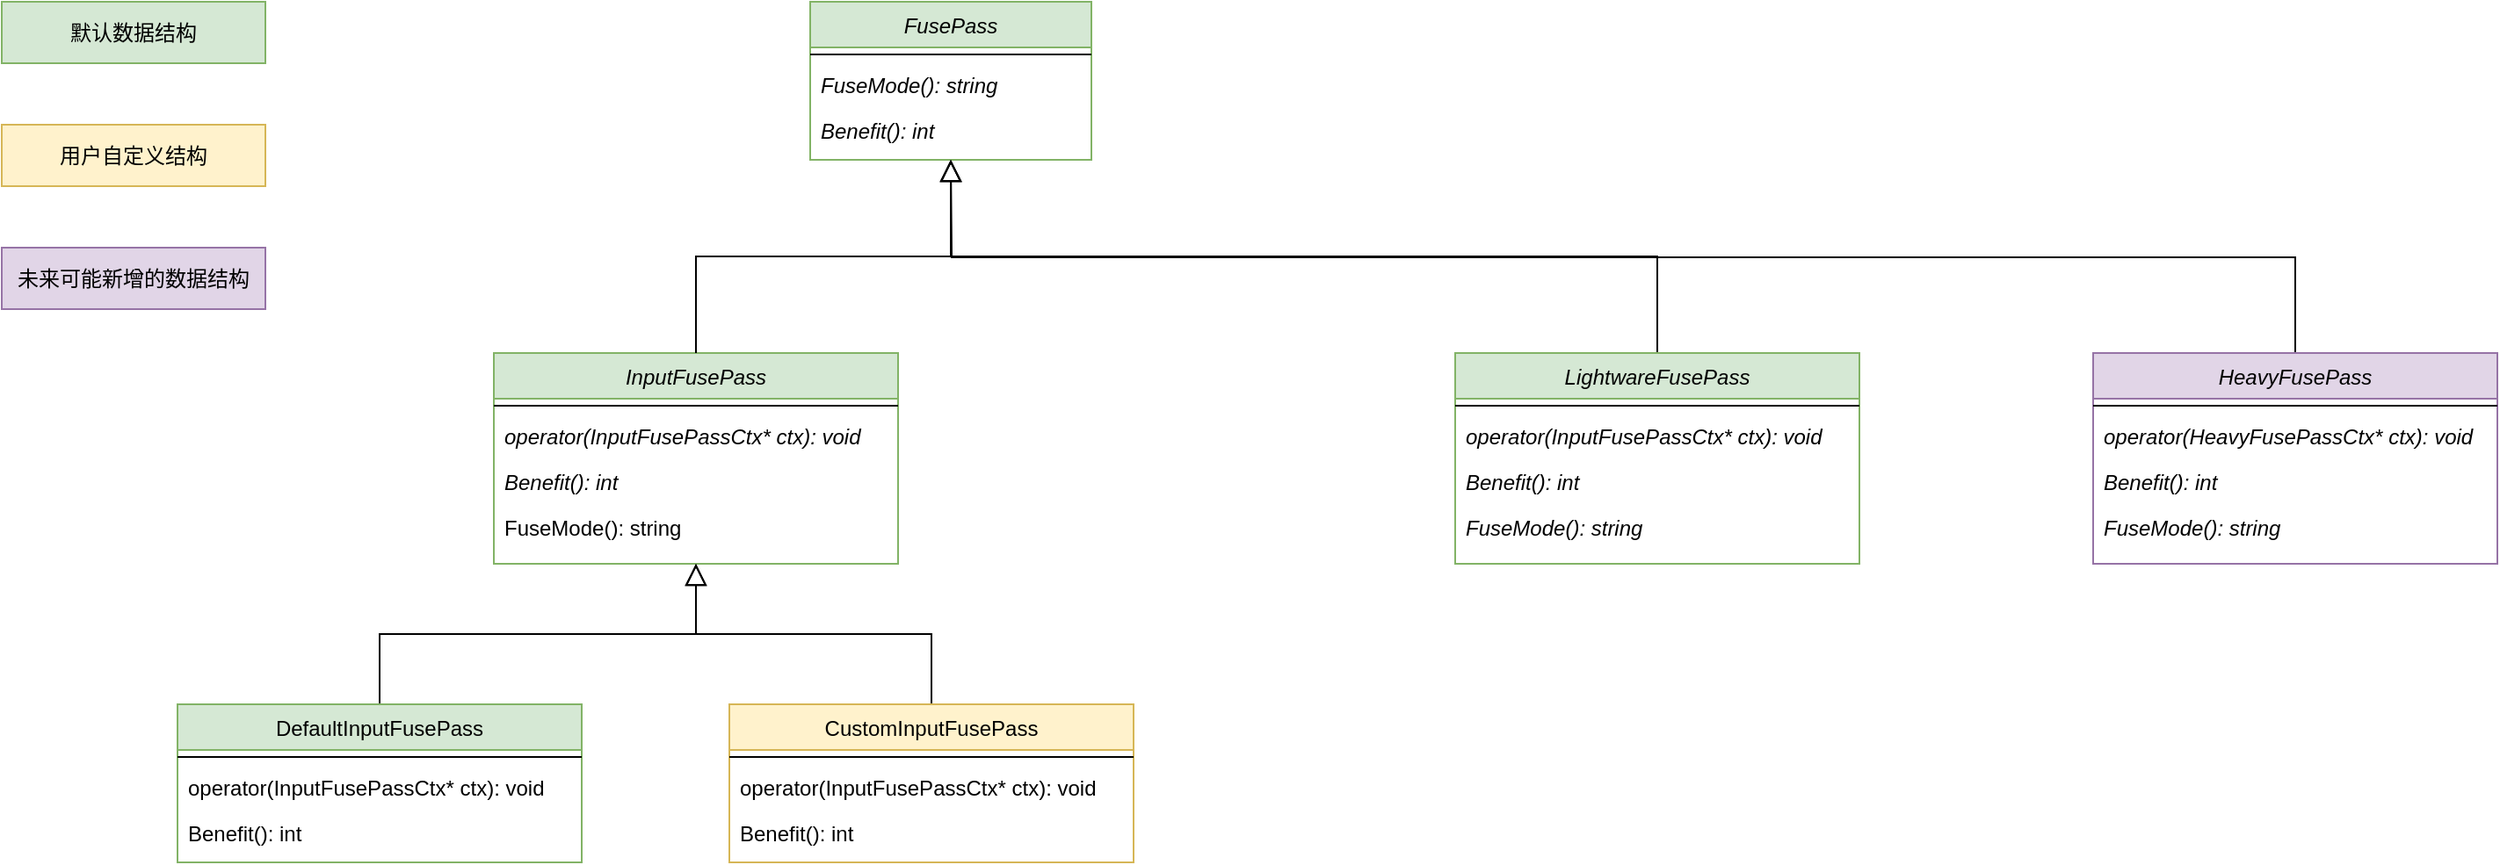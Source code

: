 <mxfile version="21.5.0" type="github">
  <diagram id="C5RBs43oDa-KdzZeNtuy" name="Page-1">
    <mxGraphModel dx="954" dy="509" grid="1" gridSize="10" guides="1" tooltips="1" connect="1" arrows="1" fold="1" page="1" pageScale="1" pageWidth="827" pageHeight="1169" math="0" shadow="0">
      <root>
        <mxCell id="WIyWlLk6GJQsqaUBKTNV-0" />
        <mxCell id="WIyWlLk6GJQsqaUBKTNV-1" parent="WIyWlLk6GJQsqaUBKTNV-0" />
        <mxCell id="zkfFHV4jXpPFQw0GAbJ--0" value="FusePass" style="swimlane;fontStyle=2;align=center;verticalAlign=top;childLayout=stackLayout;horizontal=1;startSize=26;horizontalStack=0;resizeParent=1;resizeLast=0;collapsible=1;marginBottom=0;rounded=0;shadow=0;strokeWidth=1;fillColor=#d5e8d4;strokeColor=#82b366;" parent="WIyWlLk6GJQsqaUBKTNV-1" vertex="1">
          <mxGeometry x="460" y="50" width="160" height="90" as="geometry">
            <mxRectangle x="230" y="140" width="160" height="26" as="alternateBounds" />
          </mxGeometry>
        </mxCell>
        <mxCell id="zkfFHV4jXpPFQw0GAbJ--4" value="" style="line;html=1;strokeWidth=1;align=left;verticalAlign=middle;spacingTop=-1;spacingLeft=3;spacingRight=3;rotatable=0;labelPosition=right;points=[];portConstraint=eastwest;" parent="zkfFHV4jXpPFQw0GAbJ--0" vertex="1">
          <mxGeometry y="26" width="160" height="8" as="geometry" />
        </mxCell>
        <mxCell id="zkfFHV4jXpPFQw0GAbJ--5" value="FuseMode(): string" style="text;align=left;verticalAlign=top;spacingLeft=4;spacingRight=4;overflow=hidden;rotatable=0;points=[[0,0.5],[1,0.5]];portConstraint=eastwest;fontStyle=2" parent="zkfFHV4jXpPFQw0GAbJ--0" vertex="1">
          <mxGeometry y="34" width="160" height="26" as="geometry" />
        </mxCell>
        <mxCell id="BLyfXcpBKMJjdkIK_ONK-0" value="Benefit(): int" style="text;align=left;verticalAlign=top;spacingLeft=4;spacingRight=4;overflow=hidden;rotatable=0;points=[[0,0.5],[1,0.5]];portConstraint=eastwest;fontStyle=2" vertex="1" parent="zkfFHV4jXpPFQw0GAbJ--0">
          <mxGeometry y="60" width="160" height="26" as="geometry" />
        </mxCell>
        <mxCell id="zkfFHV4jXpPFQw0GAbJ--6" value="InputFusePass" style="swimlane;fontStyle=2;align=center;verticalAlign=top;childLayout=stackLayout;horizontal=1;startSize=26;horizontalStack=0;resizeParent=1;resizeLast=0;collapsible=1;marginBottom=0;rounded=0;shadow=0;strokeWidth=1;fillColor=#d5e8d4;strokeColor=#82b366;" parent="WIyWlLk6GJQsqaUBKTNV-1" vertex="1">
          <mxGeometry x="280" y="250" width="230" height="120" as="geometry">
            <mxRectangle x="130" y="380" width="160" height="26" as="alternateBounds" />
          </mxGeometry>
        </mxCell>
        <mxCell id="zkfFHV4jXpPFQw0GAbJ--9" value="" style="line;html=1;strokeWidth=1;align=left;verticalAlign=middle;spacingTop=-1;spacingLeft=3;spacingRight=3;rotatable=0;labelPosition=right;points=[];portConstraint=eastwest;" parent="zkfFHV4jXpPFQw0GAbJ--6" vertex="1">
          <mxGeometry y="26" width="230" height="8" as="geometry" />
        </mxCell>
        <mxCell id="BLyfXcpBKMJjdkIK_ONK-1" value="operator(InputFusePassCtx* ctx): void" style="text;align=left;verticalAlign=top;spacingLeft=4;spacingRight=4;overflow=hidden;rotatable=0;points=[[0,0.5],[1,0.5]];portConstraint=eastwest;fontStyle=2" vertex="1" parent="zkfFHV4jXpPFQw0GAbJ--6">
          <mxGeometry y="34" width="230" height="26" as="geometry" />
        </mxCell>
        <mxCell id="BLyfXcpBKMJjdkIK_ONK-3" value="Benefit(): int" style="text;align=left;verticalAlign=top;spacingLeft=4;spacingRight=4;overflow=hidden;rotatable=0;points=[[0,0.5],[1,0.5]];portConstraint=eastwest;fontStyle=2" vertex="1" parent="zkfFHV4jXpPFQw0GAbJ--6">
          <mxGeometry y="60" width="230" height="26" as="geometry" />
        </mxCell>
        <mxCell id="BLyfXcpBKMJjdkIK_ONK-2" value="FuseMode(): string" style="text;align=left;verticalAlign=top;spacingLeft=4;spacingRight=4;overflow=hidden;rotatable=0;points=[[0,0.5],[1,0.5]];portConstraint=eastwest;fontStyle=0" vertex="1" parent="zkfFHV4jXpPFQw0GAbJ--6">
          <mxGeometry y="86" width="230" height="26" as="geometry" />
        </mxCell>
        <mxCell id="zkfFHV4jXpPFQw0GAbJ--12" value="" style="endArrow=block;endSize=10;endFill=0;shadow=0;strokeWidth=1;rounded=0;edgeStyle=elbowEdgeStyle;elbow=vertical;" parent="WIyWlLk6GJQsqaUBKTNV-1" source="zkfFHV4jXpPFQw0GAbJ--6" target="zkfFHV4jXpPFQw0GAbJ--0" edge="1">
          <mxGeometry width="160" relative="1" as="geometry">
            <mxPoint x="440" y="133" as="sourcePoint" />
            <mxPoint x="440" y="133" as="targetPoint" />
          </mxGeometry>
        </mxCell>
        <mxCell id="zkfFHV4jXpPFQw0GAbJ--16" value="" style="endArrow=block;endSize=10;endFill=0;shadow=0;strokeWidth=1;rounded=0;edgeStyle=elbowEdgeStyle;elbow=vertical;exitX=0.5;exitY=0;exitDx=0;exitDy=0;" parent="WIyWlLk6GJQsqaUBKTNV-1" source="BLyfXcpBKMJjdkIK_ONK-31" target="zkfFHV4jXpPFQw0GAbJ--0" edge="1">
          <mxGeometry width="160" relative="1" as="geometry">
            <mxPoint x="700" y="250" as="sourcePoint" />
            <mxPoint x="550" y="201" as="targetPoint" />
          </mxGeometry>
        </mxCell>
        <mxCell id="BLyfXcpBKMJjdkIK_ONK-14" style="edgeStyle=orthogonalEdgeStyle;rounded=0;orthogonalLoop=1;jettySize=auto;html=1;exitX=0.5;exitY=0;exitDx=0;exitDy=0;entryX=0.5;entryY=1;entryDx=0;entryDy=0;endArrow=block;endFill=0;endSize=10;" edge="1" parent="WIyWlLk6GJQsqaUBKTNV-1" source="BLyfXcpBKMJjdkIK_ONK-4" target="zkfFHV4jXpPFQw0GAbJ--6">
          <mxGeometry relative="1" as="geometry" />
        </mxCell>
        <mxCell id="BLyfXcpBKMJjdkIK_ONK-4" value="DefaultInputFusePass" style="swimlane;fontStyle=0;align=center;verticalAlign=top;childLayout=stackLayout;horizontal=1;startSize=26;horizontalStack=0;resizeParent=1;resizeLast=0;collapsible=1;marginBottom=0;rounded=0;shadow=0;strokeWidth=1;fillColor=#d5e8d4;strokeColor=#82b366;" vertex="1" parent="WIyWlLk6GJQsqaUBKTNV-1">
          <mxGeometry x="100" y="450" width="230" height="90" as="geometry">
            <mxRectangle x="130" y="380" width="160" height="26" as="alternateBounds" />
          </mxGeometry>
        </mxCell>
        <mxCell id="BLyfXcpBKMJjdkIK_ONK-5" value="" style="line;html=1;strokeWidth=1;align=left;verticalAlign=middle;spacingTop=-1;spacingLeft=3;spacingRight=3;rotatable=0;labelPosition=right;points=[];portConstraint=eastwest;" vertex="1" parent="BLyfXcpBKMJjdkIK_ONK-4">
          <mxGeometry y="26" width="230" height="8" as="geometry" />
        </mxCell>
        <mxCell id="BLyfXcpBKMJjdkIK_ONK-6" value="operator(InputFusePassCtx* ctx): void" style="text;align=left;verticalAlign=top;spacingLeft=4;spacingRight=4;overflow=hidden;rotatable=0;points=[[0,0.5],[1,0.5]];portConstraint=eastwest;fontStyle=0" vertex="1" parent="BLyfXcpBKMJjdkIK_ONK-4">
          <mxGeometry y="34" width="230" height="26" as="geometry" />
        </mxCell>
        <mxCell id="BLyfXcpBKMJjdkIK_ONK-7" value="Benefit(): int" style="text;align=left;verticalAlign=top;spacingLeft=4;spacingRight=4;overflow=hidden;rotatable=0;points=[[0,0.5],[1,0.5]];portConstraint=eastwest;fontStyle=0" vertex="1" parent="BLyfXcpBKMJjdkIK_ONK-4">
          <mxGeometry y="60" width="230" height="26" as="geometry" />
        </mxCell>
        <mxCell id="BLyfXcpBKMJjdkIK_ONK-25" style="edgeStyle=orthogonalEdgeStyle;rounded=0;orthogonalLoop=1;jettySize=auto;html=1;exitX=0.5;exitY=0;exitDx=0;exitDy=0;entryX=0.5;entryY=1;entryDx=0;entryDy=0;endArrow=block;endFill=0;endSize=10;" edge="1" parent="WIyWlLk6GJQsqaUBKTNV-1" source="BLyfXcpBKMJjdkIK_ONK-20" target="zkfFHV4jXpPFQw0GAbJ--6">
          <mxGeometry relative="1" as="geometry" />
        </mxCell>
        <mxCell id="BLyfXcpBKMJjdkIK_ONK-20" value="CustomInputFusePass" style="swimlane;fontStyle=0;align=center;verticalAlign=top;childLayout=stackLayout;horizontal=1;startSize=26;horizontalStack=0;resizeParent=1;resizeLast=0;collapsible=1;marginBottom=0;rounded=0;shadow=0;strokeWidth=1;fillColor=#fff2cc;strokeColor=#d6b656;" vertex="1" parent="WIyWlLk6GJQsqaUBKTNV-1">
          <mxGeometry x="414" y="450" width="230" height="90" as="geometry">
            <mxRectangle x="130" y="380" width="160" height="26" as="alternateBounds" />
          </mxGeometry>
        </mxCell>
        <mxCell id="BLyfXcpBKMJjdkIK_ONK-21" value="" style="line;html=1;strokeWidth=1;align=left;verticalAlign=middle;spacingTop=-1;spacingLeft=3;spacingRight=3;rotatable=0;labelPosition=right;points=[];portConstraint=eastwest;" vertex="1" parent="BLyfXcpBKMJjdkIK_ONK-20">
          <mxGeometry y="26" width="230" height="8" as="geometry" />
        </mxCell>
        <mxCell id="BLyfXcpBKMJjdkIK_ONK-22" value="operator(InputFusePassCtx* ctx): void" style="text;align=left;verticalAlign=top;spacingLeft=4;spacingRight=4;overflow=hidden;rotatable=0;points=[[0,0.5],[1,0.5]];portConstraint=eastwest;fontStyle=0" vertex="1" parent="BLyfXcpBKMJjdkIK_ONK-20">
          <mxGeometry y="34" width="230" height="26" as="geometry" />
        </mxCell>
        <mxCell id="BLyfXcpBKMJjdkIK_ONK-23" value="Benefit(): int" style="text;align=left;verticalAlign=top;spacingLeft=4;spacingRight=4;overflow=hidden;rotatable=0;points=[[0,0.5],[1,0.5]];portConstraint=eastwest;fontStyle=0" vertex="1" parent="BLyfXcpBKMJjdkIK_ONK-20">
          <mxGeometry y="60" width="230" height="26" as="geometry" />
        </mxCell>
        <mxCell id="BLyfXcpBKMJjdkIK_ONK-31" value="LightwareFusePass" style="swimlane;fontStyle=2;align=center;verticalAlign=top;childLayout=stackLayout;horizontal=1;startSize=26;horizontalStack=0;resizeParent=1;resizeLast=0;collapsible=1;marginBottom=0;rounded=0;shadow=0;strokeWidth=1;fillColor=#d5e8d4;strokeColor=#82b366;" vertex="1" parent="WIyWlLk6GJQsqaUBKTNV-1">
          <mxGeometry x="827" y="250" width="230" height="120" as="geometry">
            <mxRectangle x="130" y="380" width="160" height="26" as="alternateBounds" />
          </mxGeometry>
        </mxCell>
        <mxCell id="BLyfXcpBKMJjdkIK_ONK-32" value="" style="line;html=1;strokeWidth=1;align=left;verticalAlign=middle;spacingTop=-1;spacingLeft=3;spacingRight=3;rotatable=0;labelPosition=right;points=[];portConstraint=eastwest;" vertex="1" parent="BLyfXcpBKMJjdkIK_ONK-31">
          <mxGeometry y="26" width="230" height="8" as="geometry" />
        </mxCell>
        <mxCell id="BLyfXcpBKMJjdkIK_ONK-33" value="operator(InputFusePassCtx* ctx): void" style="text;align=left;verticalAlign=top;spacingLeft=4;spacingRight=4;overflow=hidden;rotatable=0;points=[[0,0.5],[1,0.5]];portConstraint=eastwest;fontStyle=2" vertex="1" parent="BLyfXcpBKMJjdkIK_ONK-31">
          <mxGeometry y="34" width="230" height="26" as="geometry" />
        </mxCell>
        <mxCell id="BLyfXcpBKMJjdkIK_ONK-34" value="Benefit(): int" style="text;align=left;verticalAlign=top;spacingLeft=4;spacingRight=4;overflow=hidden;rotatable=0;points=[[0,0.5],[1,0.5]];portConstraint=eastwest;fontStyle=2" vertex="1" parent="BLyfXcpBKMJjdkIK_ONK-31">
          <mxGeometry y="60" width="230" height="26" as="geometry" />
        </mxCell>
        <mxCell id="BLyfXcpBKMJjdkIK_ONK-35" value="FuseMode(): string" style="text;align=left;verticalAlign=top;spacingLeft=4;spacingRight=4;overflow=hidden;rotatable=0;points=[[0,0.5],[1,0.5]];portConstraint=eastwest;fontStyle=2" vertex="1" parent="BLyfXcpBKMJjdkIK_ONK-31">
          <mxGeometry y="86" width="230" height="26" as="geometry" />
        </mxCell>
        <mxCell id="BLyfXcpBKMJjdkIK_ONK-41" style="edgeStyle=orthogonalEdgeStyle;rounded=0;orthogonalLoop=1;jettySize=auto;html=1;exitX=0.5;exitY=0;exitDx=0;exitDy=0;endArrow=block;endFill=0;endSize=10;" edge="1" parent="WIyWlLk6GJQsqaUBKTNV-1" source="BLyfXcpBKMJjdkIK_ONK-36">
          <mxGeometry relative="1" as="geometry">
            <mxPoint x="540" y="140" as="targetPoint" />
          </mxGeometry>
        </mxCell>
        <mxCell id="BLyfXcpBKMJjdkIK_ONK-36" value="HeavyFusePass" style="swimlane;fontStyle=2;align=center;verticalAlign=top;childLayout=stackLayout;horizontal=1;startSize=26;horizontalStack=0;resizeParent=1;resizeLast=0;collapsible=1;marginBottom=0;rounded=0;shadow=0;strokeWidth=1;fillColor=#e1d5e7;strokeColor=#9673a6;" vertex="1" parent="WIyWlLk6GJQsqaUBKTNV-1">
          <mxGeometry x="1190" y="250" width="230" height="120" as="geometry">
            <mxRectangle x="130" y="380" width="160" height="26" as="alternateBounds" />
          </mxGeometry>
        </mxCell>
        <mxCell id="BLyfXcpBKMJjdkIK_ONK-37" value="" style="line;html=1;strokeWidth=1;align=left;verticalAlign=middle;spacingTop=-1;spacingLeft=3;spacingRight=3;rotatable=0;labelPosition=right;points=[];portConstraint=eastwest;" vertex="1" parent="BLyfXcpBKMJjdkIK_ONK-36">
          <mxGeometry y="26" width="230" height="8" as="geometry" />
        </mxCell>
        <mxCell id="BLyfXcpBKMJjdkIK_ONK-38" value="operator(HeavyFusePassCtx* ctx): void" style="text;align=left;verticalAlign=top;spacingLeft=4;spacingRight=4;overflow=hidden;rotatable=0;points=[[0,0.5],[1,0.5]];portConstraint=eastwest;fontStyle=2" vertex="1" parent="BLyfXcpBKMJjdkIK_ONK-36">
          <mxGeometry y="34" width="230" height="26" as="geometry" />
        </mxCell>
        <mxCell id="BLyfXcpBKMJjdkIK_ONK-39" value="Benefit(): int" style="text;align=left;verticalAlign=top;spacingLeft=4;spacingRight=4;overflow=hidden;rotatable=0;points=[[0,0.5],[1,0.5]];portConstraint=eastwest;fontStyle=2" vertex="1" parent="BLyfXcpBKMJjdkIK_ONK-36">
          <mxGeometry y="60" width="230" height="26" as="geometry" />
        </mxCell>
        <mxCell id="BLyfXcpBKMJjdkIK_ONK-40" value="FuseMode(): string" style="text;align=left;verticalAlign=top;spacingLeft=4;spacingRight=4;overflow=hidden;rotatable=0;points=[[0,0.5],[1,0.5]];portConstraint=eastwest;fontStyle=2" vertex="1" parent="BLyfXcpBKMJjdkIK_ONK-36">
          <mxGeometry y="86" width="230" height="26" as="geometry" />
        </mxCell>
        <mxCell id="BLyfXcpBKMJjdkIK_ONK-42" value="默认数据结构" style="rounded=0;whiteSpace=wrap;html=1;fillColor=#d5e8d4;strokeColor=#82b366;" vertex="1" parent="WIyWlLk6GJQsqaUBKTNV-1">
          <mxGeometry y="50" width="150" height="35" as="geometry" />
        </mxCell>
        <mxCell id="BLyfXcpBKMJjdkIK_ONK-44" value="用户自定义结构" style="rounded=0;whiteSpace=wrap;html=1;fillColor=#fff2cc;strokeColor=#d6b656;" vertex="1" parent="WIyWlLk6GJQsqaUBKTNV-1">
          <mxGeometry y="120" width="150" height="35" as="geometry" />
        </mxCell>
        <mxCell id="BLyfXcpBKMJjdkIK_ONK-45" value="未来可能新增的数据结构" style="rounded=0;whiteSpace=wrap;html=1;fillColor=#e1d5e7;strokeColor=#9673a6;" vertex="1" parent="WIyWlLk6GJQsqaUBKTNV-1">
          <mxGeometry y="190" width="150" height="35" as="geometry" />
        </mxCell>
      </root>
    </mxGraphModel>
  </diagram>
</mxfile>
